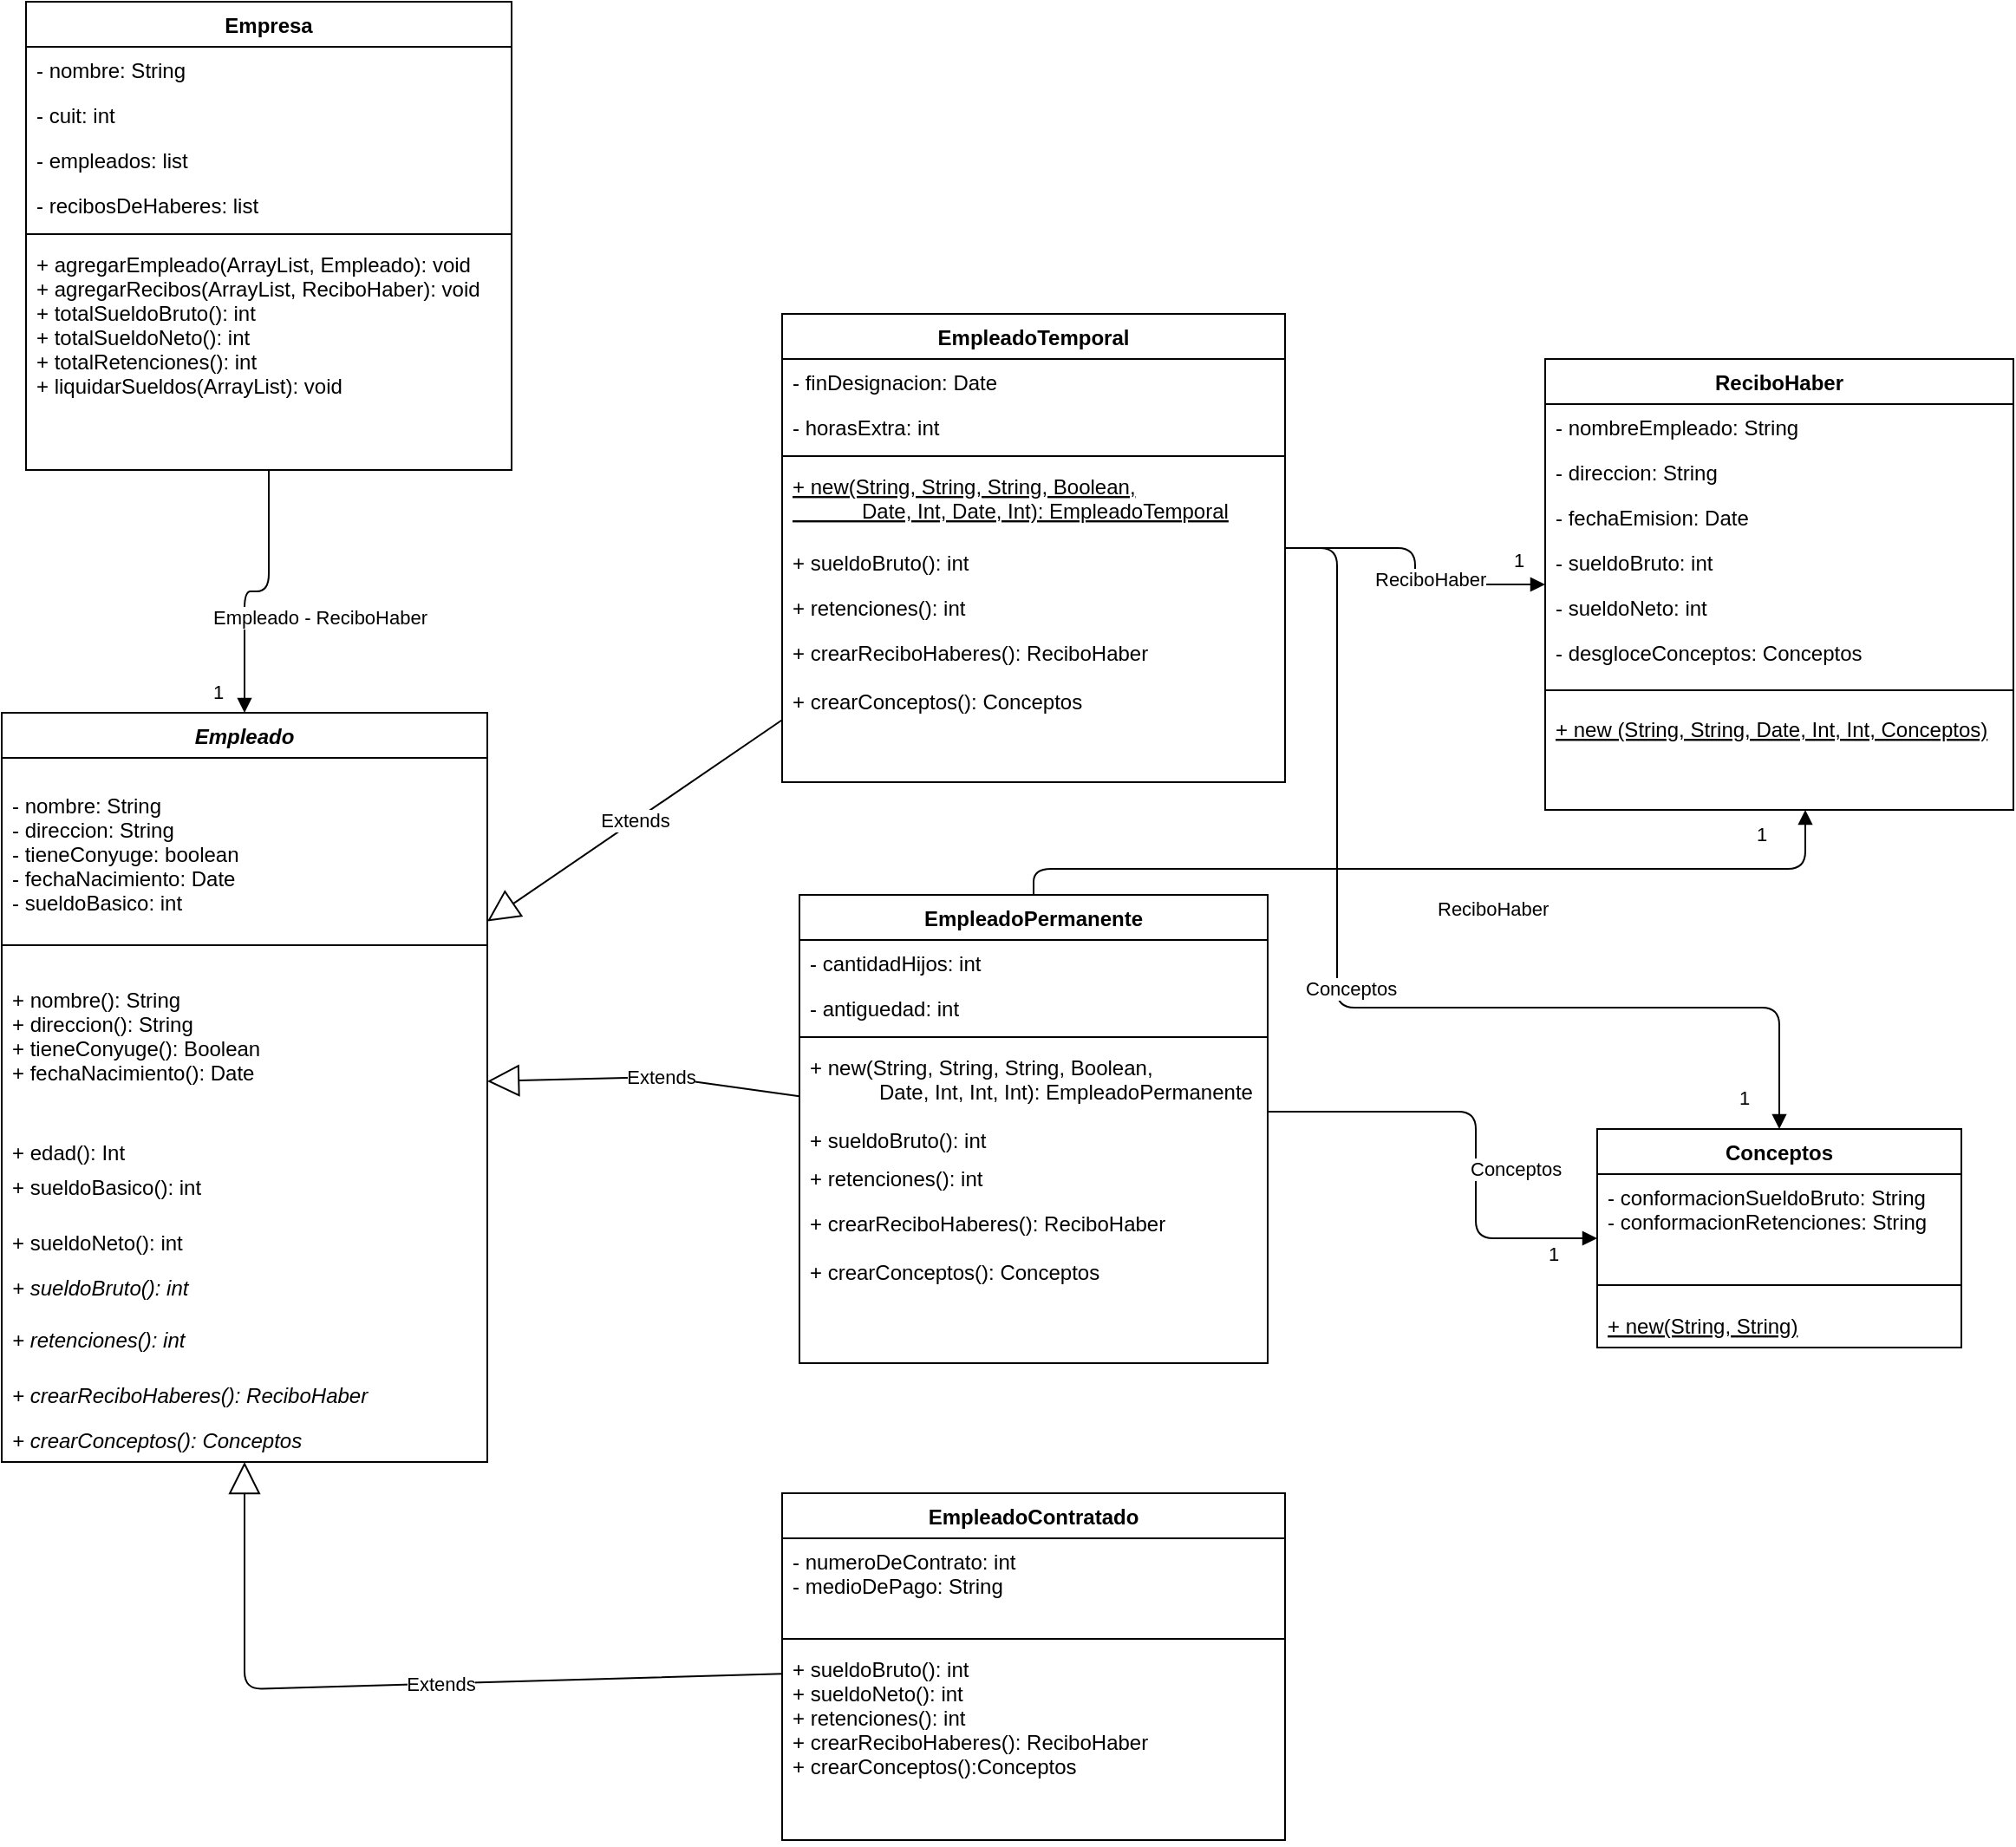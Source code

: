 <mxfile version="14.6.3" type="github">
  <diagram id="pSwMAhYl6BQPn0MG4o8G" name="Page-1">
    <mxGraphModel dx="1422" dy="794" grid="1" gridSize="10" guides="1" tooltips="1" connect="1" arrows="1" fold="1" page="1" pageScale="1" pageWidth="827" pageHeight="1169" math="0" shadow="0">
      <root>
        <mxCell id="0" />
        <mxCell id="1" parent="0" />
        <mxCell id="8JBp-CPKYnFsB_dmWDKy-2" value="Empresa" style="swimlane;fontStyle=1;align=center;verticalAlign=top;childLayout=stackLayout;horizontal=1;startSize=26;horizontalStack=0;resizeParent=1;resizeParentMax=0;resizeLast=0;collapsible=1;marginBottom=0;" parent="1" vertex="1">
          <mxGeometry x="274" y="70" width="280" height="270" as="geometry" />
        </mxCell>
        <mxCell id="8JBp-CPKYnFsB_dmWDKy-3" value="- nombre: String" style="text;strokeColor=none;fillColor=none;align=left;verticalAlign=top;spacingLeft=4;spacingRight=4;overflow=hidden;rotatable=0;points=[[0,0.5],[1,0.5]];portConstraint=eastwest;" parent="8JBp-CPKYnFsB_dmWDKy-2" vertex="1">
          <mxGeometry y="26" width="280" height="26" as="geometry" />
        </mxCell>
        <mxCell id="8JBp-CPKYnFsB_dmWDKy-6" value="- cuit: int" style="text;strokeColor=none;fillColor=none;align=left;verticalAlign=top;spacingLeft=4;spacingRight=4;overflow=hidden;rotatable=0;points=[[0,0.5],[1,0.5]];portConstraint=eastwest;" parent="8JBp-CPKYnFsB_dmWDKy-2" vertex="1">
          <mxGeometry y="52" width="280" height="26" as="geometry" />
        </mxCell>
        <mxCell id="8JBp-CPKYnFsB_dmWDKy-7" value="- empleados: list" style="text;strokeColor=none;fillColor=none;align=left;verticalAlign=top;spacingLeft=4;spacingRight=4;overflow=hidden;rotatable=0;points=[[0,0.5],[1,0.5]];portConstraint=eastwest;" parent="8JBp-CPKYnFsB_dmWDKy-2" vertex="1">
          <mxGeometry y="78" width="280" height="26" as="geometry" />
        </mxCell>
        <mxCell id="8JBp-CPKYnFsB_dmWDKy-29" value="- recibosDeHaberes: list" style="text;strokeColor=none;fillColor=none;align=left;verticalAlign=top;spacingLeft=4;spacingRight=4;overflow=hidden;rotatable=0;points=[[0,0.5],[1,0.5]];portConstraint=eastwest;" parent="8JBp-CPKYnFsB_dmWDKy-2" vertex="1">
          <mxGeometry y="104" width="280" height="26" as="geometry" />
        </mxCell>
        <mxCell id="8JBp-CPKYnFsB_dmWDKy-4" value="" style="line;strokeWidth=1;fillColor=none;align=left;verticalAlign=middle;spacingTop=-1;spacingLeft=3;spacingRight=3;rotatable=0;labelPosition=right;points=[];portConstraint=eastwest;" parent="8JBp-CPKYnFsB_dmWDKy-2" vertex="1">
          <mxGeometry y="130" width="280" height="8" as="geometry" />
        </mxCell>
        <mxCell id="8JBp-CPKYnFsB_dmWDKy-5" value="+ agregarEmpleado(ArrayList, Empleado): void&#xa;+ agregarRecibos(ArrayList, ReciboHaber): void&#xa;+ totalSueldoBruto(): int&#xa;+ totalSueldoNeto(): int&#xa;+ totalRetenciones(): int&#xa;+ liquidarSueldos(ArrayList): void" style="text;strokeColor=none;fillColor=none;align=left;verticalAlign=top;spacingLeft=4;spacingRight=4;overflow=hidden;rotatable=0;points=[[0,0.5],[1,0.5]];portConstraint=eastwest;" parent="8JBp-CPKYnFsB_dmWDKy-2" vertex="1">
          <mxGeometry y="138" width="280" height="132" as="geometry" />
        </mxCell>
        <mxCell id="8JBp-CPKYnFsB_dmWDKy-8" value="Empleado" style="swimlane;fontStyle=3;align=center;verticalAlign=top;childLayout=stackLayout;horizontal=1;startSize=26;horizontalStack=0;resizeParent=1;resizeParentMax=0;resizeLast=0;collapsible=1;marginBottom=0;" parent="1" vertex="1">
          <mxGeometry x="260" y="480" width="280" height="432" as="geometry" />
        </mxCell>
        <mxCell id="8JBp-CPKYnFsB_dmWDKy-9" value="&#xa;- nombre: String&#xa;- direccion: String&#xa;- tieneConyuge: boolean&#xa;- fechaNacimiento: Date&#xa;- sueldoBasico: int" style="text;strokeColor=none;fillColor=none;align=left;verticalAlign=top;spacingLeft=4;spacingRight=4;overflow=hidden;rotatable=0;points=[[0,0.5],[1,0.5]];portConstraint=eastwest;" parent="8JBp-CPKYnFsB_dmWDKy-8" vertex="1">
          <mxGeometry y="26" width="280" height="104" as="geometry" />
        </mxCell>
        <mxCell id="8JBp-CPKYnFsB_dmWDKy-10" value="" style="line;strokeWidth=1;fillColor=none;align=left;verticalAlign=middle;spacingTop=-1;spacingLeft=3;spacingRight=3;rotatable=0;labelPosition=right;points=[];portConstraint=eastwest;" parent="8JBp-CPKYnFsB_dmWDKy-8" vertex="1">
          <mxGeometry y="130" width="280" height="8" as="geometry" />
        </mxCell>
        <mxCell id="8JBp-CPKYnFsB_dmWDKy-56" value="&#xa;+ nombre(): String&#xa;+ direccion(): String&#xa;+ tieneConyuge(): Boolean&#xa;+ fechaNacimiento(): Date" style="text;strokeColor=none;fillColor=none;align=left;verticalAlign=top;spacingLeft=4;spacingRight=4;overflow=hidden;rotatable=0;points=[[0,0.5],[1,0.5]];portConstraint=eastwest;fontStyle=0" parent="8JBp-CPKYnFsB_dmWDKy-8" vertex="1">
          <mxGeometry y="138" width="280" height="102" as="geometry" />
        </mxCell>
        <mxCell id="8JBp-CPKYnFsB_dmWDKy-55" value="+ edad(): Int" style="text;strokeColor=none;fillColor=none;align=left;verticalAlign=top;spacingLeft=4;spacingRight=4;overflow=hidden;rotatable=0;points=[[0,0.5],[1,0.5]];portConstraint=eastwest;fontStyle=0" parent="8JBp-CPKYnFsB_dmWDKy-8" vertex="1">
          <mxGeometry y="240" width="280" height="20" as="geometry" />
        </mxCell>
        <mxCell id="8JBp-CPKYnFsB_dmWDKy-11" value="+ sueldoBasico(): int" style="text;strokeColor=none;fillColor=none;align=left;verticalAlign=top;spacingLeft=4;spacingRight=4;overflow=hidden;rotatable=0;points=[[0,0.5],[1,0.5]];portConstraint=eastwest;fontStyle=0" parent="8JBp-CPKYnFsB_dmWDKy-8" vertex="1">
          <mxGeometry y="260" width="280" height="32" as="geometry" />
        </mxCell>
        <mxCell id="8JBp-CPKYnFsB_dmWDKy-15" value="+ sueldoNeto(): int" style="text;strokeColor=none;fillColor=none;align=left;verticalAlign=top;spacingLeft=4;spacingRight=4;overflow=hidden;rotatable=0;points=[[0,0.5],[1,0.5]];portConstraint=eastwest;" parent="8JBp-CPKYnFsB_dmWDKy-8" vertex="1">
          <mxGeometry y="292" width="280" height="26" as="geometry" />
        </mxCell>
        <mxCell id="8JBp-CPKYnFsB_dmWDKy-13" value="+ sueldoBruto(): int" style="text;strokeColor=none;fillColor=none;align=left;verticalAlign=top;spacingLeft=4;spacingRight=4;overflow=hidden;rotatable=0;points=[[0,0.5],[1,0.5]];portConstraint=eastwest;fontStyle=2" parent="8JBp-CPKYnFsB_dmWDKy-8" vertex="1">
          <mxGeometry y="318" width="280" height="30" as="geometry" />
        </mxCell>
        <mxCell id="8JBp-CPKYnFsB_dmWDKy-14" value="+ retenciones(): int " style="text;strokeColor=none;fillColor=none;align=left;verticalAlign=top;spacingLeft=4;spacingRight=4;overflow=hidden;rotatable=0;points=[[0,0.5],[1,0.5]];portConstraint=eastwest;fontStyle=2" parent="8JBp-CPKYnFsB_dmWDKy-8" vertex="1">
          <mxGeometry y="348" width="280" height="32" as="geometry" />
        </mxCell>
        <mxCell id="8JBp-CPKYnFsB_dmWDKy-33" value="+ crearReciboHaberes(): ReciboHaber" style="text;strokeColor=none;fillColor=none;align=left;verticalAlign=top;spacingLeft=4;spacingRight=4;overflow=hidden;rotatable=0;points=[[0,0.5],[1,0.5]];portConstraint=eastwest;fontStyle=2" parent="8JBp-CPKYnFsB_dmWDKy-8" vertex="1">
          <mxGeometry y="380" width="280" height="26" as="geometry" />
        </mxCell>
        <mxCell id="8JBp-CPKYnFsB_dmWDKy-60" value="+ crearConceptos(): Conceptos" style="text;strokeColor=none;fillColor=none;align=left;verticalAlign=top;spacingLeft=4;spacingRight=4;overflow=hidden;rotatable=0;points=[[0,0.5],[1,0.5]];portConstraint=eastwest;fontStyle=2" parent="8JBp-CPKYnFsB_dmWDKy-8" vertex="1">
          <mxGeometry y="406" width="280" height="26" as="geometry" />
        </mxCell>
        <mxCell id="8JBp-CPKYnFsB_dmWDKy-16" value="EmpleadoPermanente" style="swimlane;fontStyle=1;align=center;verticalAlign=top;childLayout=stackLayout;horizontal=1;startSize=26;horizontalStack=0;resizeParent=1;resizeParentMax=0;resizeLast=0;collapsible=1;marginBottom=0;" parent="1" vertex="1">
          <mxGeometry x="720" y="585" width="270" height="270" as="geometry">
            <mxRectangle x="720" y="490" width="160" height="26" as="alternateBounds" />
          </mxGeometry>
        </mxCell>
        <mxCell id="8JBp-CPKYnFsB_dmWDKy-17" value="- cantidadHijos: int" style="text;strokeColor=none;fillColor=none;align=left;verticalAlign=top;spacingLeft=4;spacingRight=4;overflow=hidden;rotatable=0;points=[[0,0.5],[1,0.5]];portConstraint=eastwest;" parent="8JBp-CPKYnFsB_dmWDKy-16" vertex="1">
          <mxGeometry y="26" width="270" height="26" as="geometry" />
        </mxCell>
        <mxCell id="8JBp-CPKYnFsB_dmWDKy-24" value="- antiguedad: int" style="text;strokeColor=none;fillColor=none;align=left;verticalAlign=top;spacingLeft=4;spacingRight=4;overflow=hidden;rotatable=0;points=[[0,0.5],[1,0.5]];portConstraint=eastwest;" parent="8JBp-CPKYnFsB_dmWDKy-16" vertex="1">
          <mxGeometry y="52" width="270" height="26" as="geometry" />
        </mxCell>
        <mxCell id="8JBp-CPKYnFsB_dmWDKy-18" value="" style="line;strokeWidth=1;fillColor=none;align=left;verticalAlign=middle;spacingTop=-1;spacingLeft=3;spacingRight=3;rotatable=0;labelPosition=right;points=[];portConstraint=eastwest;" parent="8JBp-CPKYnFsB_dmWDKy-16" vertex="1">
          <mxGeometry y="78" width="270" height="8" as="geometry" />
        </mxCell>
        <mxCell id="8JBp-CPKYnFsB_dmWDKy-19" value="+ new(String, String, String, Boolean,&#xa;            Date, Int, Int, Int): EmpleadoPermanente&#xa;&#xa;+ sueldoBruto(): int" style="text;strokeColor=none;align=left;verticalAlign=top;spacingLeft=4;spacingRight=4;overflow=hidden;rotatable=0;points=[[0,0.5],[1,0.5]];portConstraint=eastwest;labelBorderColor=none;labelBackgroundColor=none;sketch=0;glass=0;rounded=0;fontStyle=0" parent="8JBp-CPKYnFsB_dmWDKy-16" vertex="1">
          <mxGeometry y="86" width="270" height="64" as="geometry" />
        </mxCell>
        <mxCell id="8JBp-CPKYnFsB_dmWDKy-26" value="+ retenciones(): int" style="text;strokeColor=none;fillColor=none;align=left;verticalAlign=top;spacingLeft=4;spacingRight=4;overflow=hidden;rotatable=0;points=[[0,0.5],[1,0.5]];portConstraint=eastwest;" parent="8JBp-CPKYnFsB_dmWDKy-16" vertex="1">
          <mxGeometry y="150" width="270" height="26" as="geometry" />
        </mxCell>
        <mxCell id="8JBp-CPKYnFsB_dmWDKy-34" value="+ crearReciboHaberes(): ReciboHaber&#xa;&#xa;+ crearConceptos(): Conceptos" style="text;strokeColor=none;fillColor=none;align=left;verticalAlign=top;spacingLeft=4;spacingRight=4;overflow=hidden;rotatable=0;points=[[0,0.5],[1,0.5]];portConstraint=eastwest;fontStyle=0" parent="8JBp-CPKYnFsB_dmWDKy-16" vertex="1">
          <mxGeometry y="176" width="270" height="94" as="geometry" />
        </mxCell>
        <mxCell id="8JBp-CPKYnFsB_dmWDKy-20" value="EmpleadoTemporal" style="swimlane;fontStyle=1;align=center;verticalAlign=top;childLayout=stackLayout;horizontal=1;startSize=26;horizontalStack=0;resizeParent=1;resizeParentMax=0;resizeLast=0;collapsible=1;marginBottom=0;" parent="1" vertex="1">
          <mxGeometry x="710" y="250" width="290" height="270" as="geometry" />
        </mxCell>
        <mxCell id="8JBp-CPKYnFsB_dmWDKy-21" value="- finDesignacion: Date" style="text;strokeColor=none;fillColor=none;align=left;verticalAlign=top;spacingLeft=4;spacingRight=4;overflow=hidden;rotatable=0;points=[[0,0.5],[1,0.5]];portConstraint=eastwest;" parent="8JBp-CPKYnFsB_dmWDKy-20" vertex="1">
          <mxGeometry y="26" width="290" height="26" as="geometry" />
        </mxCell>
        <mxCell id="8JBp-CPKYnFsB_dmWDKy-25" value="- horasExtra: int" style="text;strokeColor=none;fillColor=none;align=left;verticalAlign=top;spacingLeft=4;spacingRight=4;overflow=hidden;rotatable=0;points=[[0,0.5],[1,0.5]];portConstraint=eastwest;" parent="8JBp-CPKYnFsB_dmWDKy-20" vertex="1">
          <mxGeometry y="52" width="290" height="26" as="geometry" />
        </mxCell>
        <mxCell id="8JBp-CPKYnFsB_dmWDKy-22" value="" style="line;strokeWidth=1;fillColor=none;align=left;verticalAlign=middle;spacingTop=-1;spacingLeft=3;spacingRight=3;rotatable=0;labelPosition=right;points=[];portConstraint=eastwest;" parent="8JBp-CPKYnFsB_dmWDKy-20" vertex="1">
          <mxGeometry y="78" width="290" height="8" as="geometry" />
        </mxCell>
        <mxCell id="8JBp-CPKYnFsB_dmWDKy-57" value="+ new(String, String, String, Boolean,&#xa;            Date, Int, Date, Int): EmpleadoTemporal" style="text;strokeColor=none;fillColor=none;align=left;verticalAlign=top;spacingLeft=4;spacingRight=4;overflow=hidden;rotatable=0;points=[[0,0.5],[1,0.5]];portConstraint=eastwest;fontStyle=4" parent="8JBp-CPKYnFsB_dmWDKy-20" vertex="1">
          <mxGeometry y="86" width="290" height="44" as="geometry" />
        </mxCell>
        <mxCell id="8JBp-CPKYnFsB_dmWDKy-23" value="+ sueldoBruto(): int" style="text;strokeColor=none;fillColor=none;align=left;verticalAlign=top;spacingLeft=4;spacingRight=4;overflow=hidden;rotatable=0;points=[[0,0.5],[1,0.5]];portConstraint=eastwest;" parent="8JBp-CPKYnFsB_dmWDKy-20" vertex="1">
          <mxGeometry y="130" width="290" height="26" as="geometry" />
        </mxCell>
        <mxCell id="8JBp-CPKYnFsB_dmWDKy-32" value="+ retenciones(): int" style="text;strokeColor=none;fillColor=none;align=left;verticalAlign=top;spacingLeft=4;spacingRight=4;overflow=hidden;rotatable=0;points=[[0,0.5],[1,0.5]];portConstraint=eastwest;" parent="8JBp-CPKYnFsB_dmWDKy-20" vertex="1">
          <mxGeometry y="156" width="290" height="26" as="geometry" />
        </mxCell>
        <mxCell id="8JBp-CPKYnFsB_dmWDKy-35" value="+ crearReciboHaberes(): ReciboHaber&#xa;&#xa;+ crearConceptos(): Conceptos&#xa;" style="text;strokeColor=none;fillColor=none;align=left;verticalAlign=top;spacingLeft=4;spacingRight=4;overflow=hidden;rotatable=0;points=[[0,0.5],[1,0.5]];portConstraint=eastwest;fontStyle=0" parent="8JBp-CPKYnFsB_dmWDKy-20" vertex="1">
          <mxGeometry y="182" width="290" height="88" as="geometry" />
        </mxCell>
        <mxCell id="8JBp-CPKYnFsB_dmWDKy-27" value="Extends" style="endArrow=block;endSize=16;endFill=0;html=1;" parent="1" source="8JBp-CPKYnFsB_dmWDKy-16" target="8JBp-CPKYnFsB_dmWDKy-8" edge="1">
          <mxGeometry x="-0.107" width="160" relative="1" as="geometry">
            <mxPoint x="330" y="610" as="sourcePoint" />
            <mxPoint x="490" y="610" as="targetPoint" />
            <Array as="points">
              <mxPoint x="640" y="690" />
            </Array>
            <mxPoint as="offset" />
          </mxGeometry>
        </mxCell>
        <mxCell id="8JBp-CPKYnFsB_dmWDKy-28" value="Extends" style="endArrow=block;endSize=16;endFill=0;html=1;" parent="1" source="8JBp-CPKYnFsB_dmWDKy-20" target="8JBp-CPKYnFsB_dmWDKy-8" edge="1">
          <mxGeometry width="160" relative="1" as="geometry">
            <mxPoint x="380" y="718" as="sourcePoint" />
            <mxPoint x="518.179" y="560" as="targetPoint" />
          </mxGeometry>
        </mxCell>
        <mxCell id="8JBp-CPKYnFsB_dmWDKy-30" value="Empleado - ReciboHaber" style="endArrow=block;endFill=1;html=1;edgeStyle=orthogonalEdgeStyle;align=left;verticalAlign=top;" parent="1" source="8JBp-CPKYnFsB_dmWDKy-2" target="8JBp-CPKYnFsB_dmWDKy-8" edge="1">
          <mxGeometry x="0.111" y="-20" relative="1" as="geometry">
            <mxPoint x="570" y="410" as="sourcePoint" />
            <mxPoint x="200" y="260" as="targetPoint" />
            <Array as="points" />
            <mxPoint as="offset" />
          </mxGeometry>
        </mxCell>
        <mxCell id="8JBp-CPKYnFsB_dmWDKy-31" value="1" style="edgeLabel;resizable=0;html=1;align=left;verticalAlign=bottom;" parent="8JBp-CPKYnFsB_dmWDKy-30" connectable="0" vertex="1">
          <mxGeometry x="-1" relative="1" as="geometry">
            <mxPoint x="-34" y="136" as="offset" />
          </mxGeometry>
        </mxCell>
        <mxCell id="8JBp-CPKYnFsB_dmWDKy-36" value="ReciboHaber" style="swimlane;fontStyle=1;align=center;verticalAlign=top;childLayout=stackLayout;horizontal=1;startSize=26;horizontalStack=0;resizeParent=1;resizeParentMax=0;resizeLast=0;collapsible=1;marginBottom=0;" parent="1" vertex="1">
          <mxGeometry x="1150" y="276" width="270" height="260" as="geometry" />
        </mxCell>
        <mxCell id="8JBp-CPKYnFsB_dmWDKy-37" value="- nombreEmpleado: String" style="text;strokeColor=none;fillColor=none;align=left;verticalAlign=top;spacingLeft=4;spacingRight=4;overflow=hidden;rotatable=0;points=[[0,0.5],[1,0.5]];portConstraint=eastwest;" parent="8JBp-CPKYnFsB_dmWDKy-36" vertex="1">
          <mxGeometry y="26" width="270" height="26" as="geometry" />
        </mxCell>
        <mxCell id="8JBp-CPKYnFsB_dmWDKy-40" value="- direccion: String" style="text;strokeColor=none;fillColor=none;align=left;verticalAlign=top;spacingLeft=4;spacingRight=4;overflow=hidden;rotatable=0;points=[[0,0.5],[1,0.5]];portConstraint=eastwest;" parent="8JBp-CPKYnFsB_dmWDKy-36" vertex="1">
          <mxGeometry y="52" width="270" height="26" as="geometry" />
        </mxCell>
        <mxCell id="8JBp-CPKYnFsB_dmWDKy-41" value="- fechaEmision: Date" style="text;strokeColor=none;fillColor=none;align=left;verticalAlign=top;spacingLeft=4;spacingRight=4;overflow=hidden;rotatable=0;points=[[0,0.5],[1,0.5]];portConstraint=eastwest;" parent="8JBp-CPKYnFsB_dmWDKy-36" vertex="1">
          <mxGeometry y="78" width="270" height="26" as="geometry" />
        </mxCell>
        <mxCell id="8JBp-CPKYnFsB_dmWDKy-42" value="- sueldoBruto: int" style="text;strokeColor=none;fillColor=none;align=left;verticalAlign=top;spacingLeft=4;spacingRight=4;overflow=hidden;rotatable=0;points=[[0,0.5],[1,0.5]];portConstraint=eastwest;" parent="8JBp-CPKYnFsB_dmWDKy-36" vertex="1">
          <mxGeometry y="104" width="270" height="26" as="geometry" />
        </mxCell>
        <mxCell id="8JBp-CPKYnFsB_dmWDKy-43" value="- sueldoNeto: int" style="text;strokeColor=none;fillColor=none;align=left;verticalAlign=top;spacingLeft=4;spacingRight=4;overflow=hidden;rotatable=0;points=[[0,0.5],[1,0.5]];portConstraint=eastwest;" parent="8JBp-CPKYnFsB_dmWDKy-36" vertex="1">
          <mxGeometry y="130" width="270" height="26" as="geometry" />
        </mxCell>
        <mxCell id="8JBp-CPKYnFsB_dmWDKy-44" value="- desgloceConceptos: Conceptos" style="text;strokeColor=none;fillColor=none;align=left;verticalAlign=top;spacingLeft=4;spacingRight=4;overflow=hidden;rotatable=0;points=[[0,0.5],[1,0.5]];portConstraint=eastwest;" parent="8JBp-CPKYnFsB_dmWDKy-36" vertex="1">
          <mxGeometry y="156" width="270" height="26" as="geometry" />
        </mxCell>
        <mxCell id="8JBp-CPKYnFsB_dmWDKy-38" value="" style="line;strokeWidth=1;fillColor=none;align=left;verticalAlign=middle;spacingTop=-1;spacingLeft=3;spacingRight=3;rotatable=0;labelPosition=right;points=[];portConstraint=eastwest;" parent="8JBp-CPKYnFsB_dmWDKy-36" vertex="1">
          <mxGeometry y="182" width="270" height="18" as="geometry" />
        </mxCell>
        <mxCell id="8JBp-CPKYnFsB_dmWDKy-58" value="+ new (String, String, Date, Int, Int, Conceptos)" style="text;strokeColor=none;fillColor=none;align=left;verticalAlign=top;spacingLeft=4;spacingRight=4;overflow=hidden;rotatable=0;points=[[0,0.5],[1,0.5]];portConstraint=eastwest;rounded=0;glass=0;labelBackgroundColor=none;sketch=0;html=0;fontStyle=4" parent="8JBp-CPKYnFsB_dmWDKy-36" vertex="1">
          <mxGeometry y="200" width="270" height="60" as="geometry" />
        </mxCell>
        <mxCell id="8JBp-CPKYnFsB_dmWDKy-45" value="Conceptos" style="swimlane;fontStyle=1;align=center;verticalAlign=top;childLayout=stackLayout;horizontal=1;startSize=26;horizontalStack=0;resizeParent=1;resizeParentMax=0;resizeLast=0;collapsible=1;marginBottom=0;" parent="1" vertex="1">
          <mxGeometry x="1180" y="720" width="210" height="126" as="geometry" />
        </mxCell>
        <mxCell id="8JBp-CPKYnFsB_dmWDKy-46" value="- conformacionSueldoBruto: String&#xa;- conformacionRetenciones: String" style="text;strokeColor=none;fillColor=none;align=left;verticalAlign=top;spacingLeft=4;spacingRight=4;overflow=hidden;rotatable=0;points=[[0,0.5],[1,0.5]];portConstraint=eastwest;" parent="8JBp-CPKYnFsB_dmWDKy-45" vertex="1">
          <mxGeometry y="26" width="210" height="54" as="geometry" />
        </mxCell>
        <mxCell id="8JBp-CPKYnFsB_dmWDKy-47" value="" style="line;strokeWidth=1;fillColor=none;align=left;verticalAlign=middle;spacingTop=-1;spacingLeft=3;spacingRight=3;rotatable=0;labelPosition=right;points=[];portConstraint=eastwest;" parent="8JBp-CPKYnFsB_dmWDKy-45" vertex="1">
          <mxGeometry y="80" width="210" height="20" as="geometry" />
        </mxCell>
        <mxCell id="8JBp-CPKYnFsB_dmWDKy-59" value="+ new(String, String)" style="text;fillColor=none;align=left;verticalAlign=top;spacingLeft=4;spacingRight=4;overflow=hidden;rotatable=0;points=[[0,0.5],[1,0.5]];portConstraint=eastwest;rounded=0;glass=0;labelBackgroundColor=none;sketch=0;html=0;fontStyle=4" parent="8JBp-CPKYnFsB_dmWDKy-45" vertex="1">
          <mxGeometry y="100" width="210" height="26" as="geometry" />
        </mxCell>
        <mxCell id="8JBp-CPKYnFsB_dmWDKy-49" value="ReciboHaber" style="endArrow=block;endFill=1;html=1;edgeStyle=orthogonalEdgeStyle;align=left;verticalAlign=top;" parent="1" source="8JBp-CPKYnFsB_dmWDKy-20" target="8JBp-CPKYnFsB_dmWDKy-36" edge="1">
          <mxGeometry x="0.253" y="-174" relative="1" as="geometry">
            <mxPoint x="1040" y="170" as="sourcePoint" />
            <mxPoint x="1200" y="170" as="targetPoint" />
            <mxPoint as="offset" />
          </mxGeometry>
        </mxCell>
        <mxCell id="8JBp-CPKYnFsB_dmWDKy-50" value="1" style="edgeLabel;resizable=0;html=1;align=left;verticalAlign=bottom;" parent="8JBp-CPKYnFsB_dmWDKy-49" connectable="0" vertex="1">
          <mxGeometry x="-1" relative="1" as="geometry">
            <mxPoint x="260" y="325" as="offset" />
          </mxGeometry>
        </mxCell>
        <mxCell id="8JBp-CPKYnFsB_dmWDKy-51" value="ReciboHaber" style="endArrow=block;endFill=1;html=1;edgeStyle=orthogonalEdgeStyle;align=left;verticalAlign=top;" parent="1" source="8JBp-CPKYnFsB_dmWDKy-16" target="8JBp-CPKYnFsB_dmWDKy-36" edge="1">
          <mxGeometry x="-0.15" y="180" relative="1" as="geometry">
            <mxPoint x="1160" y="381" as="sourcePoint" />
            <mxPoint x="940" y="342" as="targetPoint" />
            <mxPoint as="offset" />
            <Array as="points">
              <mxPoint x="855" y="570" />
              <mxPoint x="1300" y="570" />
            </Array>
          </mxGeometry>
        </mxCell>
        <mxCell id="8JBp-CPKYnFsB_dmWDKy-52" value="1" style="edgeLabel;resizable=0;html=1;align=left;verticalAlign=bottom;" parent="8JBp-CPKYnFsB_dmWDKy-51" connectable="0" vertex="1">
          <mxGeometry x="-1" relative="1" as="geometry">
            <mxPoint x="415" y="-27" as="offset" />
          </mxGeometry>
        </mxCell>
        <mxCell id="8JBp-CPKYnFsB_dmWDKy-53" value="Conceptos" style="endArrow=block;endFill=1;html=1;edgeStyle=orthogonalEdgeStyle;align=left;verticalAlign=top;" parent="1" source="8JBp-CPKYnFsB_dmWDKy-16" target="8JBp-CPKYnFsB_dmWDKy-45" edge="1">
          <mxGeometry x="-0.126" y="-20" relative="1" as="geometry">
            <mxPoint x="1220" y="670" as="sourcePoint" />
            <mxPoint x="990" y="782.5" as="targetPoint" />
            <mxPoint as="offset" />
            <Array as="points">
              <mxPoint x="1110" y="710" />
              <mxPoint x="1110" y="783" />
            </Array>
          </mxGeometry>
        </mxCell>
        <mxCell id="8JBp-CPKYnFsB_dmWDKy-54" value="1" style="edgeLabel;resizable=0;html=1;align=left;verticalAlign=bottom;" parent="8JBp-CPKYnFsB_dmWDKy-53" connectable="0" vertex="1">
          <mxGeometry x="-1" relative="1" as="geometry">
            <mxPoint x="160" y="90" as="offset" />
          </mxGeometry>
        </mxCell>
        <mxCell id="OSq47zjMi2oACzr8vXmj-3" value="Conceptos" style="endArrow=block;endFill=1;html=1;edgeStyle=orthogonalEdgeStyle;align=left;verticalAlign=top;" parent="1" source="8JBp-CPKYnFsB_dmWDKy-20" target="8JBp-CPKYnFsB_dmWDKy-45" edge="1">
          <mxGeometry x="-0.126" y="-20" relative="1" as="geometry">
            <mxPoint x="1000" y="720" as="sourcePoint" />
            <mxPoint x="1190" y="793" as="targetPoint" />
            <mxPoint as="offset" />
            <Array as="points">
              <mxPoint x="1030" y="385" />
              <mxPoint x="1030" y="650" />
              <mxPoint x="1285" y="650" />
            </Array>
          </mxGeometry>
        </mxCell>
        <mxCell id="OSq47zjMi2oACzr8vXmj-4" value="1" style="edgeLabel;resizable=0;html=1;align=left;verticalAlign=bottom;" parent="OSq47zjMi2oACzr8vXmj-3" connectable="0" vertex="1">
          <mxGeometry x="-1" relative="1" as="geometry">
            <mxPoint x="130" y="15" as="offset" />
          </mxGeometry>
        </mxCell>
        <mxCell id="RDeD-cK6elw_4LJPPlSX-1" value="EmpleadoContratado" style="swimlane;fontStyle=1;align=center;verticalAlign=top;childLayout=stackLayout;horizontal=1;startSize=26;horizontalStack=0;resizeParent=1;resizeParentMax=0;resizeLast=0;collapsible=1;marginBottom=0;" vertex="1" parent="1">
          <mxGeometry x="710" y="930" width="290" height="200" as="geometry" />
        </mxCell>
        <mxCell id="RDeD-cK6elw_4LJPPlSX-2" value="- numeroDeContrato: int&#xa;- medioDePago: String&#xa;" style="text;strokeColor=none;fillColor=none;align=left;verticalAlign=top;spacingLeft=4;spacingRight=4;overflow=hidden;rotatable=0;points=[[0,0.5],[1,0.5]];portConstraint=eastwest;" vertex="1" parent="RDeD-cK6elw_4LJPPlSX-1">
          <mxGeometry y="26" width="290" height="54" as="geometry" />
        </mxCell>
        <mxCell id="RDeD-cK6elw_4LJPPlSX-3" value="" style="line;strokeWidth=1;fillColor=none;align=left;verticalAlign=middle;spacingTop=-1;spacingLeft=3;spacingRight=3;rotatable=0;labelPosition=right;points=[];portConstraint=eastwest;" vertex="1" parent="RDeD-cK6elw_4LJPPlSX-1">
          <mxGeometry y="80" width="290" height="8" as="geometry" />
        </mxCell>
        <mxCell id="RDeD-cK6elw_4LJPPlSX-4" value="+ sueldoBruto(): int&#xa;+ sueldoNeto(): int&#xa;+ retenciones(): int&#xa;+ crearReciboHaberes(): ReciboHaber&#xa;+ crearConceptos():Conceptos" style="text;strokeColor=none;fillColor=none;align=left;verticalAlign=top;spacingLeft=4;spacingRight=4;overflow=hidden;rotatable=0;points=[[0,0.5],[1,0.5]];portConstraint=eastwest;" vertex="1" parent="RDeD-cK6elw_4LJPPlSX-1">
          <mxGeometry y="88" width="290" height="112" as="geometry" />
        </mxCell>
        <mxCell id="RDeD-cK6elw_4LJPPlSX-5" value="Extends" style="endArrow=block;endSize=16;endFill=0;html=1;" edge="1" parent="1" source="RDeD-cK6elw_4LJPPlSX-1" target="8JBp-CPKYnFsB_dmWDKy-8">
          <mxGeometry x="-0.107" width="160" relative="1" as="geometry">
            <mxPoint x="730" y="711.163" as="sourcePoint" />
            <mxPoint x="550" y="702.5" as="targetPoint" />
            <Array as="points">
              <mxPoint x="400" y="1043" />
            </Array>
            <mxPoint as="offset" />
          </mxGeometry>
        </mxCell>
      </root>
    </mxGraphModel>
  </diagram>
</mxfile>

